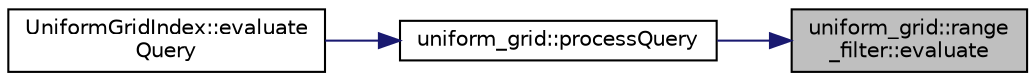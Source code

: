 digraph "uniform_grid::range_filter::evaluate"
{
 // LATEX_PDF_SIZE
  bgcolor="transparent";
  edge [fontname="Helvetica",fontsize="10",labelfontname="Helvetica",labelfontsize="10"];
  node [fontname="Helvetica",fontsize="10",shape=record];
  rankdir="RL";
  Node1 [label="uniform_grid::range\l_filter::evaluate",height=0.2,width=0.4,color="black", fillcolor="grey75", style="filled", fontcolor="black",tooltip="Evaluates a range query on the Uniform Grid Index."];
  Node1 -> Node2 [dir="back",color="midnightblue",fontsize="10",style="solid",fontname="Helvetica"];
  Node2 [label="uniform_grid::processQuery",height=0.2,width=0.4,color="black",URL="$namespaceuniform__grid.html#a33484af75d2072e0c75a731d6a109af4",tooltip="Begins the query processing specified by the query object and stores the result in the query result o..."];
  Node2 -> Node3 [dir="back",color="midnightblue",fontsize="10",style="solid",fontname="Helvetica"];
  Node3 [label="UniformGridIndex::evaluate\lQuery",height=0.2,width=0.4,color="black",URL="$structUniformGridIndex.html#ab21c99fa3dc60cc147e86c8748377ea6",tooltip="Evaluate the given query and store results in the queryResult object."];
}
